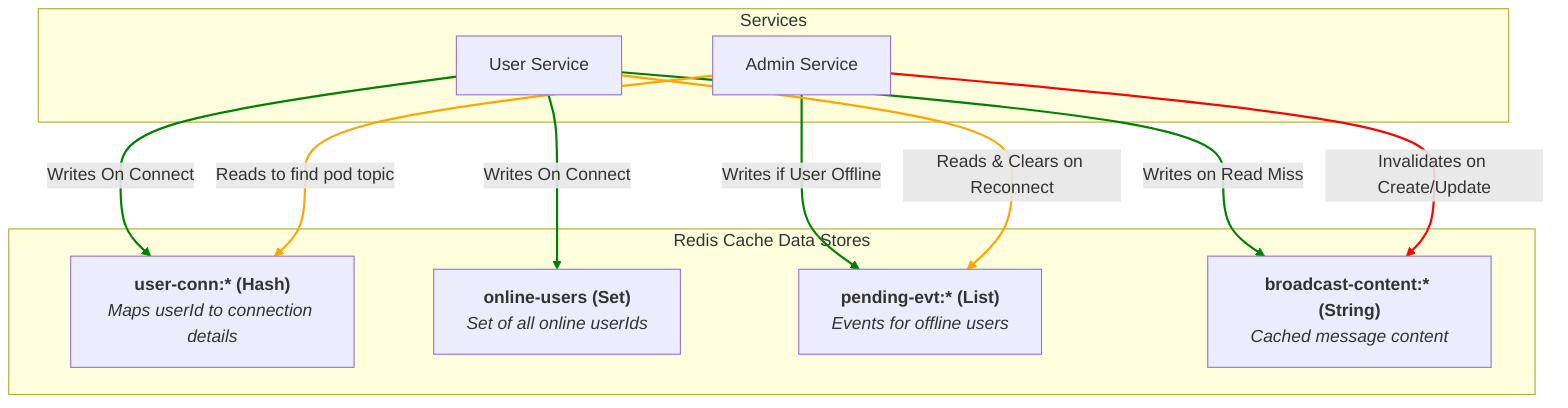 graph TD
    subgraph "Services"
        AdminService["Admin Service"]
        UserService["User Service"]
    end

    subgraph "Redis Cache Data Stores"
        direction LR
        UserConn["<strong>user-conn:* (Hash)</strong><br/><em>Maps userId to connection details</em>"]
        OnlineUsers["<strong>online-users (Set)</strong><br/><em>Set of all online userIds</em>"]
        PendingEvents["<strong>pending-evt:* (List)</strong><br/><em>Events for offline users</em>"]
        BroadcastContent["<strong>broadcast-content:* (String)</strong><br/><em>Cached message content</em>"]
    end

    %% Data Flows - Grouped by type for stable link indexing
    
    %% Writes (Green) - Links 0, 1, 2, 3
    UserService -- "Writes On Connect" --> UserConn;
    UserService -- "Writes On Connect" --> OnlineUsers;
    AdminService -- "Writes if User Offline" --> PendingEvents;
    UserService -- "Writes on Read Miss" --> BroadcastContent;
    
    %% Reads (Orange) - Links 4, 5
    AdminService -- "Reads to find pod topic" --> UserConn;
    UserService -- "Reads & Clears on Reconnect" --> PendingEvents;

    %% Invalidates (Red) - Link 6
    AdminService -- "Invalidates on Create/Update" --> BroadcastContent;

    %% Style Definitions
    linkStyle 0,1,2,3 stroke-width:2px,stroke:green;
    linkStyle 4,5 stroke-width:2px,stroke:orange;
    linkStyle 6 stroke-width:2px,stroke:red;